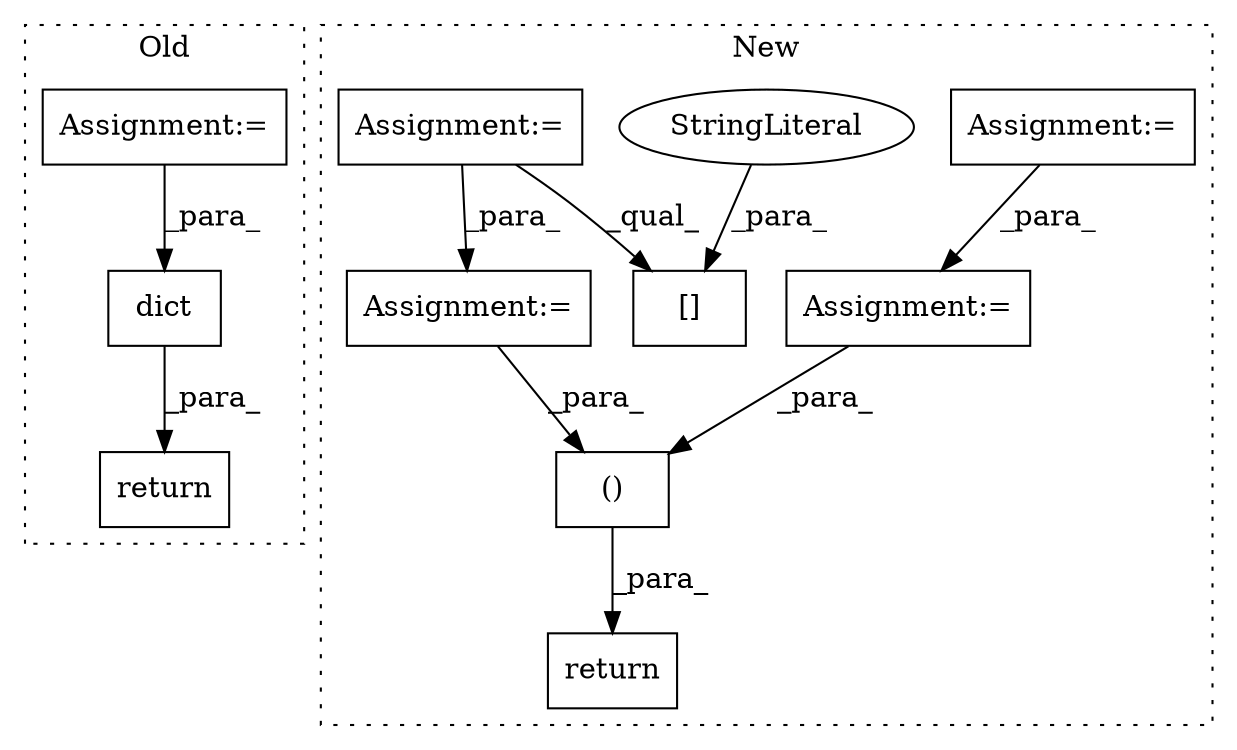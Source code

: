 digraph G {
subgraph cluster0 {
1 [label="dict" a="32" s="700,716" l="5,1" shape="box"];
3 [label="return" a="41" s="693" l="7" shape="box"];
11 [label="Assignment:=" a="7" s="665" l="1" shape="box"];
label = "Old";
style="dotted";
}
subgraph cluster1 {
2 [label="return" a="41" s="1065" l="12" shape="box"];
4 [label="Assignment:=" a="7" s="663" l="5" shape="box"];
5 [label="Assignment:=" a="7" s="751" l="1" shape="box"];
6 [label="Assignment:=" a="7" s="1032" l="1" shape="box"];
7 [label="Assignment:=" a="7" s="973" l="1" shape="box"];
8 [label="()" a="106" s="1077" l="22" shape="box"];
9 [label="[]" a="2" s="873,898" l="7,1" shape="box"];
10 [label="StringLiteral" a="45" s="880" l="18" shape="ellipse"];
label = "New";
style="dotted";
}
1 -> 3 [label="_para_"];
4 -> 6 [label="_para_"];
5 -> 7 [label="_para_"];
5 -> 9 [label="_qual_"];
6 -> 8 [label="_para_"];
7 -> 8 [label="_para_"];
8 -> 2 [label="_para_"];
10 -> 9 [label="_para_"];
11 -> 1 [label="_para_"];
}